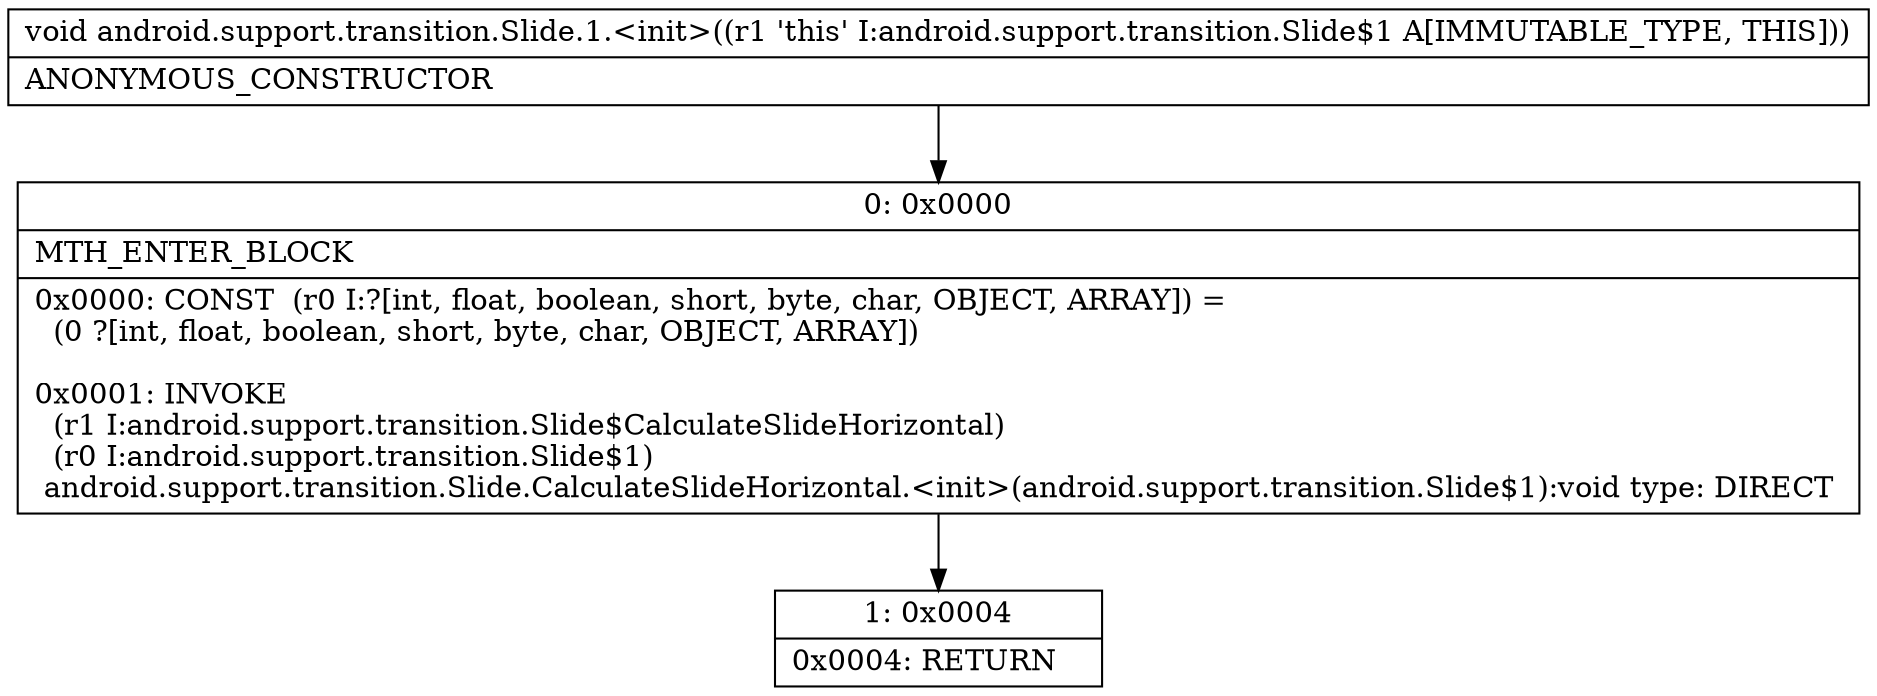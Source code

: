 digraph "CFG forandroid.support.transition.Slide.1.\<init\>()V" {
Node_0 [shape=record,label="{0\:\ 0x0000|MTH_ENTER_BLOCK\l|0x0000: CONST  (r0 I:?[int, float, boolean, short, byte, char, OBJECT, ARRAY]) = \l  (0 ?[int, float, boolean, short, byte, char, OBJECT, ARRAY])\l \l0x0001: INVOKE  \l  (r1 I:android.support.transition.Slide$CalculateSlideHorizontal)\l  (r0 I:android.support.transition.Slide$1)\l android.support.transition.Slide.CalculateSlideHorizontal.\<init\>(android.support.transition.Slide$1):void type: DIRECT \l}"];
Node_1 [shape=record,label="{1\:\ 0x0004|0x0004: RETURN   \l}"];
MethodNode[shape=record,label="{void android.support.transition.Slide.1.\<init\>((r1 'this' I:android.support.transition.Slide$1 A[IMMUTABLE_TYPE, THIS]))  | ANONYMOUS_CONSTRUCTOR\l}"];
MethodNode -> Node_0;
Node_0 -> Node_1;
}

